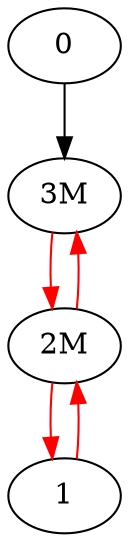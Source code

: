 Digraph G {
0->"3M";
edge [color=red];
1->"2M";
edge [color=black];
edge [color=red];
"2M"->1;
edge [color=black];
edge [color=red];
"2M"->"3M";
edge [color=black];
edge [color=red];
"3M"->"2M";
edge [color=black];
}

